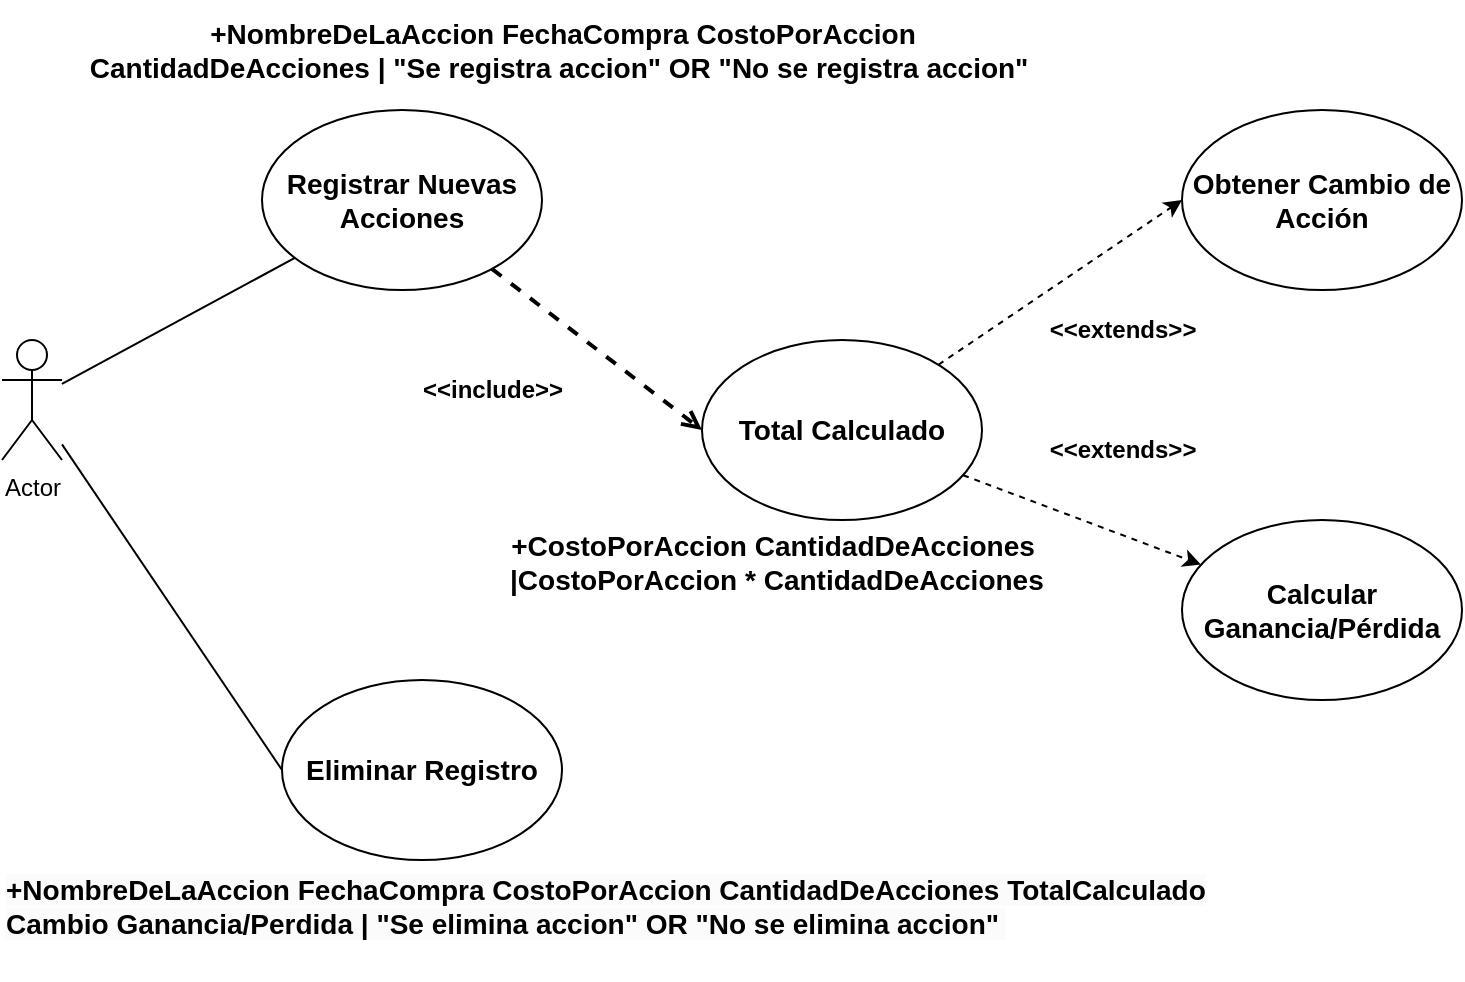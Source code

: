 <mxfile>
    <diagram id="AYCIciPir0RGrKzQzy5o" name="Page-1">
        <mxGraphModel dx="754" dy="705" grid="1" gridSize="10" guides="1" tooltips="1" connect="1" arrows="1" fold="1" page="1" pageScale="1" pageWidth="850" pageHeight="1100" math="0" shadow="0">
            <root>
                <mxCell id="0"/>
                <mxCell id="1" parent="0"/>
                <mxCell id="3miMxp0SA2QL_Z7ouwS9-7" value="Actor" style="shape=umlActor;verticalLabelPosition=bottom;verticalAlign=top;html=1;outlineConnect=0;" parent="1" vertex="1">
                    <mxGeometry x="30" y="290" width="30" height="60" as="geometry"/>
                </mxCell>
                <mxCell id="jql4Hg427cLRuxAUtxyQ-1" value="&lt;b&gt;&lt;font style=&quot;font-size: 14px;&quot;&gt;Registrar Nuevas Acciones&lt;/font&gt;&lt;/b&gt;" style="ellipse;whiteSpace=wrap;html=1;" parent="1" vertex="1">
                    <mxGeometry x="160" y="175" width="140" height="90" as="geometry"/>
                </mxCell>
                <mxCell id="jql4Hg427cLRuxAUtxyQ-2" value="&lt;b&gt;&lt;font style=&quot;font-size: 14px;&quot;&gt;Eliminar Registro&lt;/font&gt;&lt;/b&gt;" style="ellipse;whiteSpace=wrap;html=1;" parent="1" vertex="1">
                    <mxGeometry x="170" y="460" width="140" height="90" as="geometry"/>
                </mxCell>
                <mxCell id="jql4Hg427cLRuxAUtxyQ-3" value="" style="endArrow=none;html=1;rounded=0;" parent="1" source="3miMxp0SA2QL_Z7ouwS9-7" target="jql4Hg427cLRuxAUtxyQ-1" edge="1">
                    <mxGeometry width="50" height="50" relative="1" as="geometry">
                        <mxPoint x="360" y="410" as="sourcePoint"/>
                        <mxPoint x="410" y="360" as="targetPoint"/>
                    </mxGeometry>
                </mxCell>
                <mxCell id="3" style="edgeStyle=none;html=1;entryX=0;entryY=0.5;entryDx=0;entryDy=0;dashed=1;" edge="1" parent="1" source="jql4Hg427cLRuxAUtxyQ-5" target="2">
                    <mxGeometry relative="1" as="geometry"/>
                </mxCell>
                <mxCell id="9" style="edgeStyle=none;html=1;dashed=1;" edge="1" parent="1" source="jql4Hg427cLRuxAUtxyQ-5" target="7">
                    <mxGeometry relative="1" as="geometry"/>
                </mxCell>
                <mxCell id="jql4Hg427cLRuxAUtxyQ-5" value="&lt;font style=&quot;font-size: 14px;&quot;&gt;&lt;b&gt;Total Calculado&lt;/b&gt;&lt;/font&gt;" style="ellipse;whiteSpace=wrap;html=1;" parent="1" vertex="1">
                    <mxGeometry x="380" y="290" width="140" height="90" as="geometry"/>
                </mxCell>
                <mxCell id="jql4Hg427cLRuxAUtxyQ-11" value="" style="endArrow=none;html=1;rounded=0;entryX=0;entryY=0.5;entryDx=0;entryDy=0;" parent="1" source="3miMxp0SA2QL_Z7ouwS9-7" target="jql4Hg427cLRuxAUtxyQ-2" edge="1">
                    <mxGeometry width="50" height="50" relative="1" as="geometry">
                        <mxPoint x="220" y="170" as="sourcePoint"/>
                        <mxPoint x="270" y="120" as="targetPoint"/>
                    </mxGeometry>
                </mxCell>
                <mxCell id="jql4Hg427cLRuxAUtxyQ-12" value="&lt;font style=&quot;font-size: 14px;&quot;&gt;&lt;b&gt;+NombreDeLaAccion FechaCompra CostoPorAccion &lt;br&gt;CantidadDeAcciones | &quot;Se registra accion&quot; OR &quot;No se registra accion&quot;&amp;nbsp;&lt;/b&gt;&lt;/font&gt;" style="text;html=1;align=center;verticalAlign=middle;resizable=0;points=[];autosize=1;strokeColor=none;fillColor=none;" parent="1" vertex="1">
                    <mxGeometry x="60" y="120" width="500" height="50" as="geometry"/>
                </mxCell>
                <mxCell id="jql4Hg427cLRuxAUtxyQ-13" value="&lt;b&gt;&lt;font style=&quot;font-size: 14px;&quot;&gt;+CostoPorAccion CantidadDeAcciones&lt;br&gt;&amp;nbsp;|CostoPorAccion * CantidadDeAcciones&lt;br&gt;&amp;nbsp;&lt;/font&gt;&lt;/b&gt;" style="text;html=1;align=center;verticalAlign=middle;resizable=0;points=[];autosize=1;strokeColor=none;fillColor=none;" parent="1" vertex="1">
                    <mxGeometry x="270" y="380" width="290" height="60" as="geometry"/>
                </mxCell>
                <mxCell id="jql4Hg427cLRuxAUtxyQ-6" value="" style="endArrow=open;html=1;rounded=0;entryX=0;entryY=0.5;entryDx=0;entryDy=0;dashed=1;endFill=0;strokeWidth=2;" parent="1" source="jql4Hg427cLRuxAUtxyQ-1" target="jql4Hg427cLRuxAUtxyQ-5" edge="1">
                    <mxGeometry width="50" height="50" relative="1" as="geometry">
                        <mxPoint x="375" y="500" as="sourcePoint"/>
                        <mxPoint x="425" y="450" as="targetPoint"/>
                    </mxGeometry>
                </mxCell>
                <mxCell id="jql4Hg427cLRuxAUtxyQ-9" value="&lt;b&gt;&amp;lt;&amp;lt;include&amp;gt;&amp;gt;&lt;/b&gt;" style="text;html=1;align=center;verticalAlign=middle;resizable=0;points=[];autosize=1;strokeColor=none;fillColor=none;" parent="1" vertex="1">
                    <mxGeometry x="230" y="300" width="90" height="30" as="geometry"/>
                </mxCell>
                <mxCell id="jql4Hg427cLRuxAUtxyQ-15" value="&lt;b style=&quot;border-color: var(--border-color); color: rgb(0, 0, 0); font-family: Helvetica; font-size: 14px; font-style: normal; font-variant-ligatures: normal; font-variant-caps: normal; letter-spacing: normal; orphans: 2; text-align: center; text-indent: 0px; text-transform: none; widows: 2; word-spacing: 0px; -webkit-text-stroke-width: 0px; background-color: rgb(251, 251, 251); text-decoration-thickness: initial; text-decoration-style: initial; text-decoration-color: initial;&quot;&gt;+NombreDeLaAccion FechaCompra CostoPorAccion CantidadDeAcciones TotalCalculado Cambio Ganancia/Perdida | &quot;Se elimina accion&quot; OR &quot;No se elimina accion&quot;&amp;nbsp;&lt;/b&gt;" style="text;whiteSpace=wrap;html=1;" parent="1" vertex="1">
                    <mxGeometry x="30" y="550" width="630" height="60" as="geometry"/>
                </mxCell>
                <mxCell id="2" value="&lt;font style=&quot;font-size: 14px;&quot;&gt;&lt;b&gt;Obtener Cambio de Acción&lt;/b&gt;&lt;/font&gt;" style="ellipse;whiteSpace=wrap;html=1;" vertex="1" parent="1">
                    <mxGeometry x="620" y="175" width="140" height="90" as="geometry"/>
                </mxCell>
                <mxCell id="4" value="&lt;b&gt;&amp;lt;&amp;lt;extends&amp;gt;&amp;gt;&lt;/b&gt;" style="text;html=1;align=center;verticalAlign=middle;resizable=0;points=[];autosize=1;strokeColor=none;fillColor=none;" vertex="1" parent="1">
                    <mxGeometry x="540" y="270" width="100" height="30" as="geometry"/>
                </mxCell>
                <mxCell id="7" value="&lt;font style=&quot;font-size: 14px;&quot;&gt;&lt;b&gt;Calcular Ganancia/Pérdida&lt;/b&gt;&lt;/font&gt;" style="ellipse;whiteSpace=wrap;html=1;" vertex="1" parent="1">
                    <mxGeometry x="620" y="380" width="140" height="90" as="geometry"/>
                </mxCell>
                <mxCell id="10" value="&lt;b&gt;&amp;lt;&amp;lt;extends&amp;gt;&amp;gt;&lt;/b&gt;" style="text;html=1;align=center;verticalAlign=middle;resizable=0;points=[];autosize=1;strokeColor=none;fillColor=none;" vertex="1" parent="1">
                    <mxGeometry x="540" y="330" width="100" height="30" as="geometry"/>
                </mxCell>
            </root>
        </mxGraphModel>
    </diagram>
</mxfile>